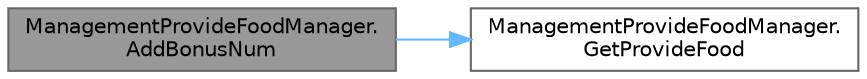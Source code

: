 digraph "ManagementProvideFoodManager.AddBonusNum"
{
 // LATEX_PDF_SIZE
  bgcolor="transparent";
  edge [fontname=Helvetica,fontsize=10,labelfontname=Helvetica,labelfontsize=10];
  node [fontname=Helvetica,fontsize=10,shape=box,height=0.2,width=0.4];
  rankdir="LR";
  Node1 [id="Node000001",label="ManagementProvideFoodManager.\lAddBonusNum",height=0.2,width=0.4,color="gray40", fillcolor="grey60", style="filled", fontcolor="black",tooltip="ボーナスを追加"];
  Node1 -> Node2 [id="edge1_Node000001_Node000002",color="steelblue1",style="solid",tooltip=" "];
  Node2 [id="Node000002",label="ManagementProvideFoodManager.\lGetProvideFood",height=0.2,width=0.4,color="grey40", fillcolor="white", style="filled",URL="$class_management_provide_food_manager.html#aa9b6d9cce78f3691277237bddff6756a",tooltip="引数提供料理を取得する 無ければNullを返す"];
}
